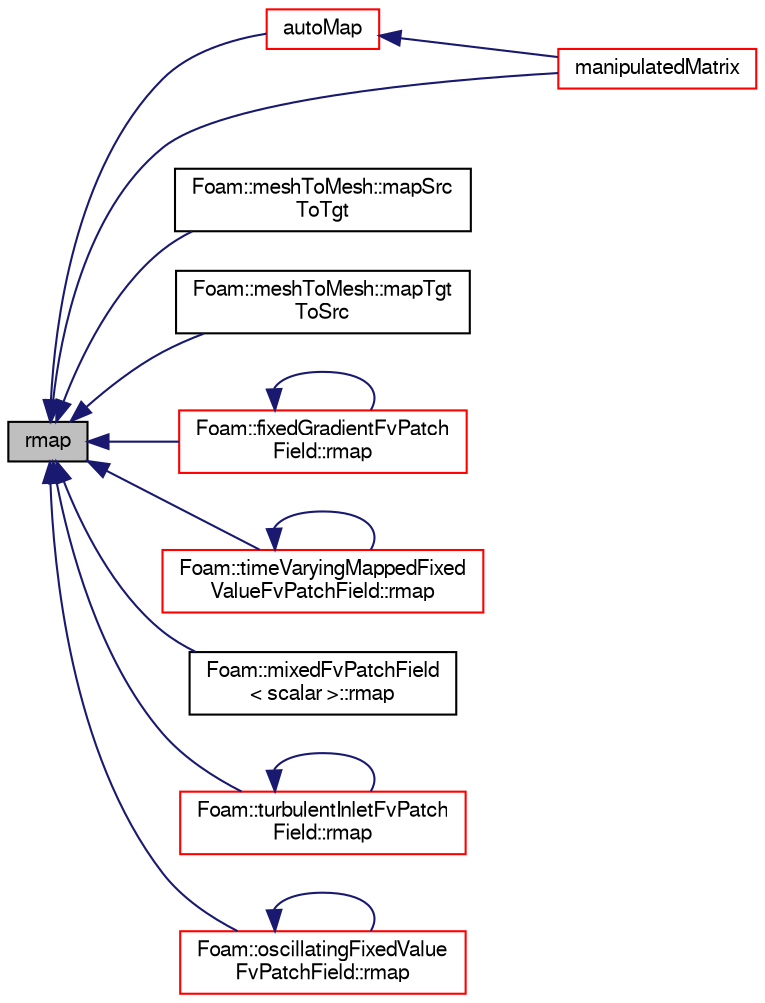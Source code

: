 digraph "rmap"
{
  bgcolor="transparent";
  edge [fontname="FreeSans",fontsize="10",labelfontname="FreeSans",labelfontsize="10"];
  node [fontname="FreeSans",fontsize="10",shape=record];
  rankdir="LR";
  Node1177 [label="rmap",height=0.2,width=0.4,color="black", fillcolor="grey75", style="filled", fontcolor="black"];
  Node1177 -> Node1178 [dir="back",color="midnightblue",fontsize="10",style="solid",fontname="FreeSans"];
  Node1178 [label="autoMap",height=0.2,width=0.4,color="red",URL="$a22354.html#a0ab0c43ce90d756c88dd81e3d0a9eef5",tooltip="Map (and resize as needed) from self given a mapping object. "];
  Node1178 -> Node1192 [dir="back",color="midnightblue",fontsize="10",style="solid",fontname="FreeSans"];
  Node1192 [label="manipulatedMatrix",height=0.2,width=0.4,color="red",URL="$a22354.html#a0b3668a915430282fc81f0f6499101f1",tooltip="Return true if the matrix has already been manipulated. "];
  Node1177 -> Node1192 [dir="back",color="midnightblue",fontsize="10",style="solid",fontname="FreeSans"];
  Node1177 -> Node1200 [dir="back",color="midnightblue",fontsize="10",style="solid",fontname="FreeSans"];
  Node1200 [label="Foam::meshToMesh::mapSrc\lToTgt",height=0.2,width=0.4,color="black",URL="$a29254.html#aa52304bfe65a07b28d83a1ba9a735b0d",tooltip="Interpolate a field with a defined operation. Values. "];
  Node1177 -> Node1201 [dir="back",color="midnightblue",fontsize="10",style="solid",fontname="FreeSans"];
  Node1201 [label="Foam::meshToMesh::mapTgt\lToSrc",height=0.2,width=0.4,color="black",URL="$a29254.html#aac80084ba0ad35909f0979860566cdfd",tooltip="Interpolate a field with a defined operation. Values. "];
  Node1177 -> Node1202 [dir="back",color="midnightblue",fontsize="10",style="solid",fontname="FreeSans"];
  Node1202 [label="Foam::fixedGradientFvPatch\lField::rmap",height=0.2,width=0.4,color="red",URL="$a21982.html#abe233fd0f00c5f2012c2a8f57f20f5cb",tooltip="Reverse map the given fvPatchField onto this fvPatchField. "];
  Node1202 -> Node1202 [dir="back",color="midnightblue",fontsize="10",style="solid",fontname="FreeSans"];
  Node1177 -> Node1203 [dir="back",color="midnightblue",fontsize="10",style="solid",fontname="FreeSans"];
  Node1203 [label="Foam::timeVaryingMappedFixed\lValueFvPatchField::rmap",height=0.2,width=0.4,color="red",URL="$a22282.html#abe233fd0f00c5f2012c2a8f57f20f5cb",tooltip="Reverse map the given fvPatchField onto this fvPatchField. "];
  Node1203 -> Node1203 [dir="back",color="midnightblue",fontsize="10",style="solid",fontname="FreeSans"];
  Node1177 -> Node1204 [dir="back",color="midnightblue",fontsize="10",style="solid",fontname="FreeSans"];
  Node1204 [label="Foam::mixedFvPatchField\l\< scalar \>::rmap",height=0.2,width=0.4,color="black",URL="$a21990.html#abe233fd0f00c5f2012c2a8f57f20f5cb",tooltip="Reverse map the given fvPatchField onto this fvPatchField. "];
  Node1177 -> Node1205 [dir="back",color="midnightblue",fontsize="10",style="solid",fontname="FreeSans"];
  Node1205 [label="Foam::turbulentInletFvPatch\lField::rmap",height=0.2,width=0.4,color="red",URL="$a22298.html#abe233fd0f00c5f2012c2a8f57f20f5cb",tooltip="Reverse map the given fvPatchField onto this fvPatchField. "];
  Node1205 -> Node1205 [dir="back",color="midnightblue",fontsize="10",style="solid",fontname="FreeSans"];
  Node1177 -> Node1206 [dir="back",color="midnightblue",fontsize="10",style="solid",fontname="FreeSans"];
  Node1206 [label="Foam::oscillatingFixedValue\lFvPatchField::rmap",height=0.2,width=0.4,color="red",URL="$a22190.html#abe233fd0f00c5f2012c2a8f57f20f5cb",tooltip="Reverse map the given fvPatchField onto this fvPatchField. "];
  Node1206 -> Node1206 [dir="back",color="midnightblue",fontsize="10",style="solid",fontname="FreeSans"];
}
